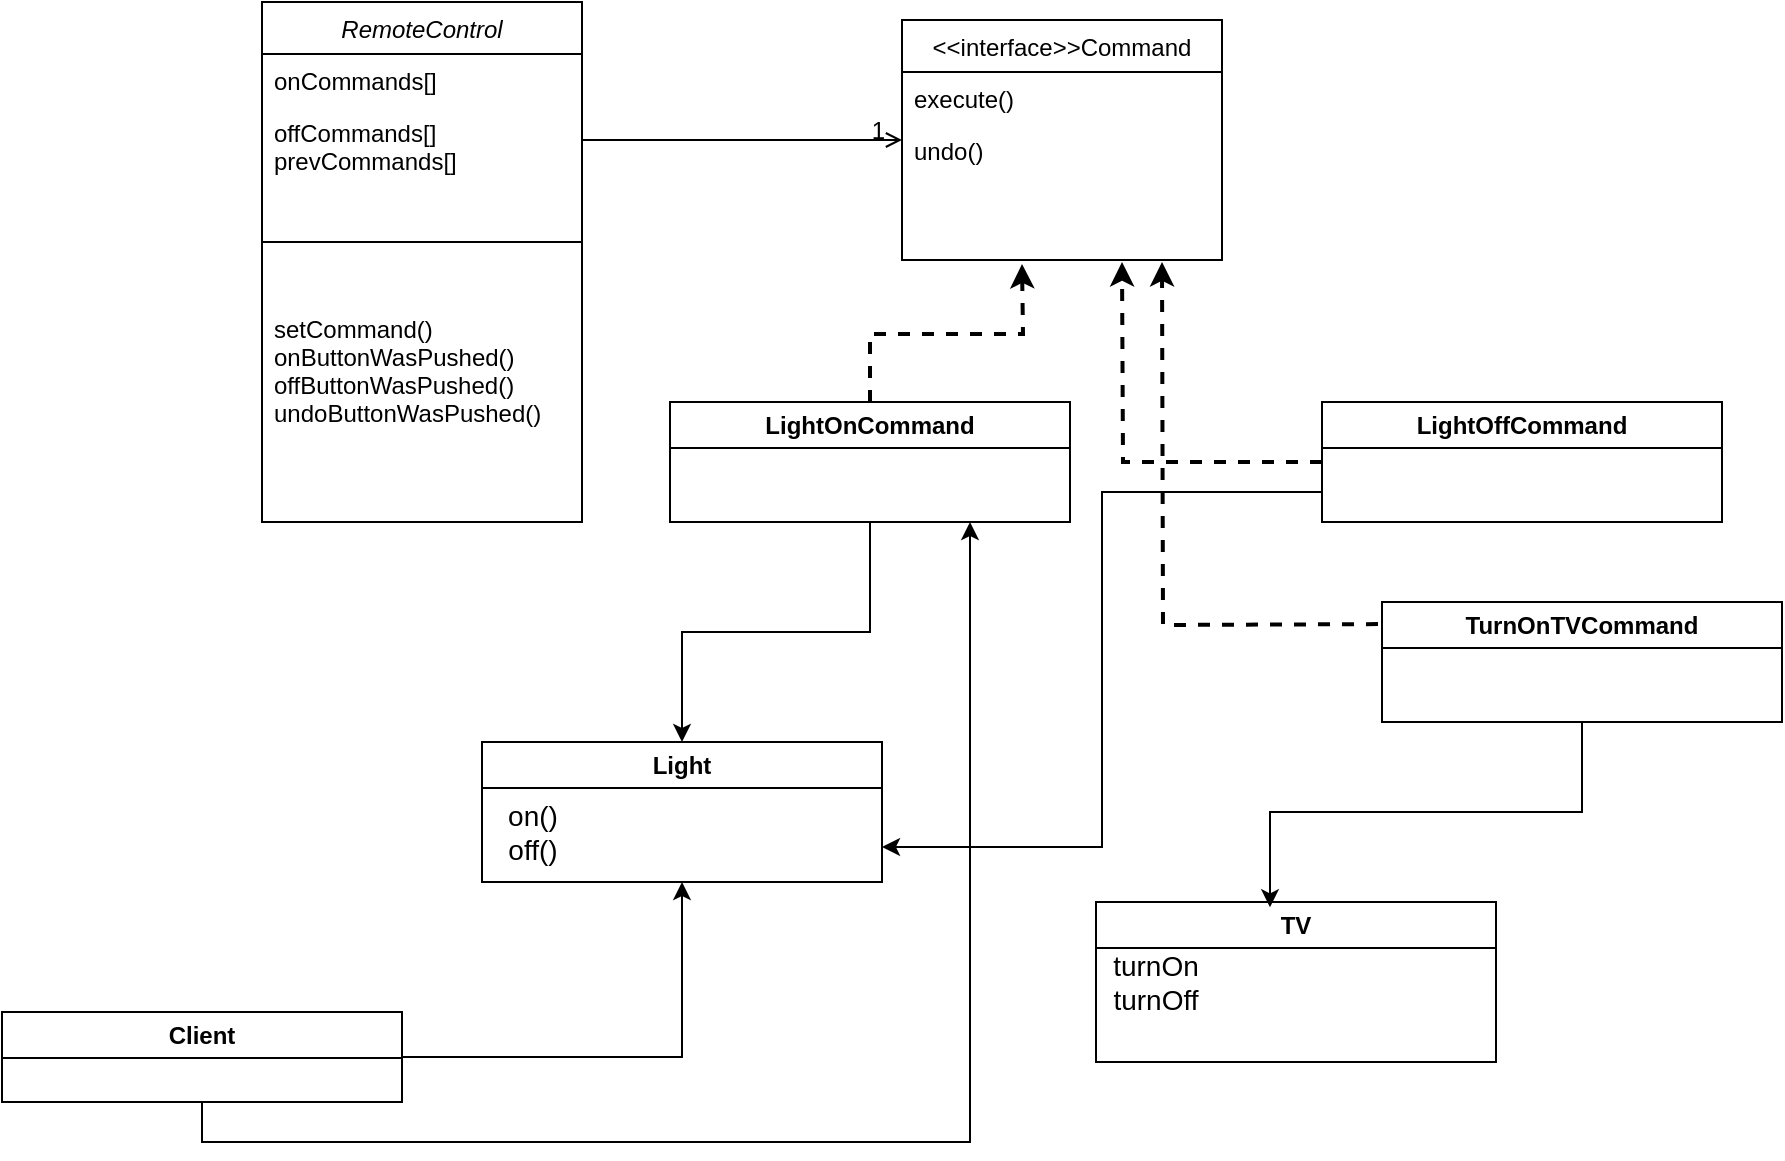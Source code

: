 <mxfile version="24.7.17">
  <diagram id="C5RBs43oDa-KdzZeNtuy" name="Page-1">
    <mxGraphModel dx="1050" dy="630" grid="1" gridSize="10" guides="1" tooltips="1" connect="1" arrows="1" fold="1" page="1" pageScale="1" pageWidth="827" pageHeight="1169" math="0" shadow="0">
      <root>
        <mxCell id="WIyWlLk6GJQsqaUBKTNV-0" />
        <mxCell id="WIyWlLk6GJQsqaUBKTNV-1" parent="WIyWlLk6GJQsqaUBKTNV-0" />
        <mxCell id="zkfFHV4jXpPFQw0GAbJ--0" value="RemoteControl" style="swimlane;fontStyle=2;align=center;verticalAlign=top;childLayout=stackLayout;horizontal=1;startSize=26;horizontalStack=0;resizeParent=1;resizeLast=0;collapsible=1;marginBottom=0;rounded=0;shadow=0;strokeWidth=1;" parent="WIyWlLk6GJQsqaUBKTNV-1" vertex="1">
          <mxGeometry x="210" y="80" width="160" height="260" as="geometry">
            <mxRectangle x="230" y="140" width="160" height="26" as="alternateBounds" />
          </mxGeometry>
        </mxCell>
        <mxCell id="zkfFHV4jXpPFQw0GAbJ--1" value="onCommands[]" style="text;align=left;verticalAlign=top;spacingLeft=4;spacingRight=4;overflow=hidden;rotatable=0;points=[[0,0.5],[1,0.5]];portConstraint=eastwest;" parent="zkfFHV4jXpPFQw0GAbJ--0" vertex="1">
          <mxGeometry y="26" width="160" height="26" as="geometry" />
        </mxCell>
        <mxCell id="zkfFHV4jXpPFQw0GAbJ--2" value="offCommands[]&#xa;prevCommands[]" style="text;align=left;verticalAlign=top;spacingLeft=4;spacingRight=4;overflow=hidden;rotatable=0;points=[[0,0.5],[1,0.5]];portConstraint=eastwest;rounded=0;shadow=0;html=0;" parent="zkfFHV4jXpPFQw0GAbJ--0" vertex="1">
          <mxGeometry y="52" width="160" height="38" as="geometry" />
        </mxCell>
        <mxCell id="zkfFHV4jXpPFQw0GAbJ--4" value="" style="line;html=1;strokeWidth=1;align=left;verticalAlign=middle;spacingTop=-1;spacingLeft=3;spacingRight=3;rotatable=0;labelPosition=right;points=[];portConstraint=eastwest;" parent="zkfFHV4jXpPFQw0GAbJ--0" vertex="1">
          <mxGeometry y="90" width="160" height="60" as="geometry" />
        </mxCell>
        <mxCell id="zkfFHV4jXpPFQw0GAbJ--5" value="setCommand()&#xa;onButtonWasPushed()&#xa;offButtonWasPushed()&#xa;undoButtonWasPushed()" style="text;align=left;verticalAlign=top;spacingLeft=4;spacingRight=4;overflow=hidden;rotatable=0;points=[[0,0.5],[1,0.5]];portConstraint=eastwest;" parent="zkfFHV4jXpPFQw0GAbJ--0" vertex="1">
          <mxGeometry y="150" width="160" height="110" as="geometry" />
        </mxCell>
        <mxCell id="zkfFHV4jXpPFQw0GAbJ--17" value="&lt;&lt;interface&gt;&gt;Command" style="swimlane;fontStyle=0;align=center;verticalAlign=top;childLayout=stackLayout;horizontal=1;startSize=26;horizontalStack=0;resizeParent=1;resizeLast=0;collapsible=1;marginBottom=0;rounded=0;shadow=0;strokeWidth=1;" parent="WIyWlLk6GJQsqaUBKTNV-1" vertex="1">
          <mxGeometry x="530" y="89" width="160" height="120" as="geometry">
            <mxRectangle x="550" y="140" width="160" height="26" as="alternateBounds" />
          </mxGeometry>
        </mxCell>
        <mxCell id="zkfFHV4jXpPFQw0GAbJ--24" value="execute()" style="text;align=left;verticalAlign=top;spacingLeft=4;spacingRight=4;overflow=hidden;rotatable=0;points=[[0,0.5],[1,0.5]];portConstraint=eastwest;" parent="zkfFHV4jXpPFQw0GAbJ--17" vertex="1">
          <mxGeometry y="26" width="160" height="26" as="geometry" />
        </mxCell>
        <mxCell id="zkfFHV4jXpPFQw0GAbJ--25" value="undo()" style="text;align=left;verticalAlign=top;spacingLeft=4;spacingRight=4;overflow=hidden;rotatable=0;points=[[0,0.5],[1,0.5]];portConstraint=eastwest;" parent="zkfFHV4jXpPFQw0GAbJ--17" vertex="1">
          <mxGeometry y="52" width="160" height="26" as="geometry" />
        </mxCell>
        <mxCell id="zkfFHV4jXpPFQw0GAbJ--26" value="" style="endArrow=open;shadow=0;strokeWidth=1;rounded=0;curved=0;endFill=1;edgeStyle=elbowEdgeStyle;elbow=vertical;" parent="WIyWlLk6GJQsqaUBKTNV-1" source="zkfFHV4jXpPFQw0GAbJ--0" target="zkfFHV4jXpPFQw0GAbJ--17" edge="1">
          <mxGeometry x="0.5" y="41" relative="1" as="geometry">
            <mxPoint x="380" y="192" as="sourcePoint" />
            <mxPoint x="540" y="192" as="targetPoint" />
            <mxPoint x="-40" y="32" as="offset" />
          </mxGeometry>
        </mxCell>
        <mxCell id="zkfFHV4jXpPFQw0GAbJ--28" value="1" style="resizable=0;align=right;verticalAlign=bottom;labelBackgroundColor=none;fontSize=12;" parent="zkfFHV4jXpPFQw0GAbJ--26" connectable="0" vertex="1">
          <mxGeometry x="1" relative="1" as="geometry">
            <mxPoint x="-7" y="4" as="offset" />
          </mxGeometry>
        </mxCell>
        <mxCell id="RHlcSChiQg4iTJM0C4PK-6" style="edgeStyle=orthogonalEdgeStyle;rounded=0;orthogonalLoop=1;jettySize=auto;html=1;dashed=1;strokeWidth=2;exitX=0.5;exitY=0;exitDx=0;exitDy=0;" parent="WIyWlLk6GJQsqaUBKTNV-1" source="RHlcSChiQg4iTJM0C4PK-1" edge="1">
          <mxGeometry relative="1" as="geometry">
            <mxPoint x="590" y="211" as="targetPoint" />
            <mxPoint x="600" y="331" as="sourcePoint" />
          </mxGeometry>
        </mxCell>
        <mxCell id="RHlcSChiQg4iTJM0C4PK-11" style="edgeStyle=orthogonalEdgeStyle;rounded=0;orthogonalLoop=1;jettySize=auto;html=1;exitX=0.5;exitY=1;exitDx=0;exitDy=0;entryX=0.5;entryY=0;entryDx=0;entryDy=0;" parent="WIyWlLk6GJQsqaUBKTNV-1" source="RHlcSChiQg4iTJM0C4PK-1" target="RHlcSChiQg4iTJM0C4PK-9" edge="1">
          <mxGeometry relative="1" as="geometry" />
        </mxCell>
        <mxCell id="RHlcSChiQg4iTJM0C4PK-1" value="LightOnCommand" style="swimlane;whiteSpace=wrap;html=1;" parent="WIyWlLk6GJQsqaUBKTNV-1" vertex="1">
          <mxGeometry x="414" y="280" width="200" height="60" as="geometry" />
        </mxCell>
        <mxCell id="RHlcSChiQg4iTJM0C4PK-4" style="edgeStyle=orthogonalEdgeStyle;rounded=0;orthogonalLoop=1;jettySize=auto;html=1;strokeColor=none;" parent="WIyWlLk6GJQsqaUBKTNV-1" source="RHlcSChiQg4iTJM0C4PK-3" edge="1">
          <mxGeometry relative="1" as="geometry">
            <mxPoint x="620" y="210" as="targetPoint" />
          </mxGeometry>
        </mxCell>
        <mxCell id="RHlcSChiQg4iTJM0C4PK-5" style="edgeStyle=orthogonalEdgeStyle;rounded=0;orthogonalLoop=1;jettySize=auto;html=1;strokeColor=default;dashed=1;strokeWidth=2;" parent="WIyWlLk6GJQsqaUBKTNV-1" source="RHlcSChiQg4iTJM0C4PK-3" edge="1">
          <mxGeometry relative="1" as="geometry">
            <mxPoint x="640" y="210" as="targetPoint" />
          </mxGeometry>
        </mxCell>
        <mxCell id="RHlcSChiQg4iTJM0C4PK-3" value="LightOffCommand" style="swimlane;whiteSpace=wrap;html=1;" parent="WIyWlLk6GJQsqaUBKTNV-1" vertex="1">
          <mxGeometry x="740" y="280" width="200" height="60" as="geometry" />
        </mxCell>
        <mxCell id="RHlcSChiQg4iTJM0C4PK-8" style="edgeStyle=orthogonalEdgeStyle;rounded=0;orthogonalLoop=1;jettySize=auto;html=1;dashed=1;strokeWidth=2;" parent="WIyWlLk6GJQsqaUBKTNV-1" edge="1">
          <mxGeometry relative="1" as="geometry">
            <mxPoint x="780" y="391" as="sourcePoint" />
            <mxPoint x="660" y="210" as="targetPoint" />
          </mxGeometry>
        </mxCell>
        <mxCell id="RHlcSChiQg4iTJM0C4PK-12" style="edgeStyle=orthogonalEdgeStyle;rounded=0;orthogonalLoop=1;jettySize=auto;html=1;entryX=1;entryY=0.75;entryDx=0;entryDy=0;exitX=0;exitY=0.75;exitDx=0;exitDy=0;" parent="WIyWlLk6GJQsqaUBKTNV-1" source="RHlcSChiQg4iTJM0C4PK-3" target="RHlcSChiQg4iTJM0C4PK-9" edge="1">
          <mxGeometry relative="1" as="geometry" />
        </mxCell>
        <mxCell id="RHlcSChiQg4iTJM0C4PK-7" value="TurnOnTVCommand" style="swimlane;whiteSpace=wrap;html=1;" parent="WIyWlLk6GJQsqaUBKTNV-1" vertex="1">
          <mxGeometry x="770" y="380" width="200" height="60" as="geometry" />
        </mxCell>
        <mxCell id="RHlcSChiQg4iTJM0C4PK-9" value="Light" style="swimlane;whiteSpace=wrap;html=1;" parent="WIyWlLk6GJQsqaUBKTNV-1" vertex="1">
          <mxGeometry x="320" y="450" width="200" height="70" as="geometry" />
        </mxCell>
        <mxCell id="RHlcSChiQg4iTJM0C4PK-10" value="&lt;font style=&quot;font-size: 14px;&quot;&gt;on()&lt;/font&gt;&lt;div style=&quot;font-size: 14px;&quot;&gt;&lt;font style=&quot;font-size: 14px;&quot;&gt;off()&lt;/font&gt;&lt;/div&gt;" style="text;html=1;align=center;verticalAlign=middle;resizable=0;points=[];autosize=1;strokeColor=none;fillColor=none;" parent="RHlcSChiQg4iTJM0C4PK-9" vertex="1">
          <mxGeometry y="20" width="50" height="50" as="geometry" />
        </mxCell>
        <mxCell id="RHlcSChiQg4iTJM0C4PK-13" value="TV" style="swimlane;whiteSpace=wrap;html=1;" parent="WIyWlLk6GJQsqaUBKTNV-1" vertex="1">
          <mxGeometry x="627" y="530" width="200" height="80" as="geometry" />
        </mxCell>
        <mxCell id="RHlcSChiQg4iTJM0C4PK-14" value="&lt;font style=&quot;font-size: 14px;&quot;&gt;turnOn&lt;/font&gt;&lt;div style=&quot;font-size: 14px;&quot;&gt;&lt;font style=&quot;font-size: 14px;&quot;&gt;turnOff&lt;/font&gt;&lt;/div&gt;" style="text;html=1;align=center;verticalAlign=middle;whiteSpace=wrap;rounded=0;" parent="RHlcSChiQg4iTJM0C4PK-13" vertex="1">
          <mxGeometry y="25" width="60" height="30" as="geometry" />
        </mxCell>
        <mxCell id="RHlcSChiQg4iTJM0C4PK-15" style="edgeStyle=orthogonalEdgeStyle;rounded=0;orthogonalLoop=1;jettySize=auto;html=1;exitX=0.5;exitY=1;exitDx=0;exitDy=0;entryX=0.435;entryY=0.033;entryDx=0;entryDy=0;entryPerimeter=0;" parent="WIyWlLk6GJQsqaUBKTNV-1" source="RHlcSChiQg4iTJM0C4PK-7" target="RHlcSChiQg4iTJM0C4PK-13" edge="1">
          <mxGeometry relative="1" as="geometry" />
        </mxCell>
        <mxCell id="6yjgGiSvmWUK3e6mdcfo-1" style="edgeStyle=orthogonalEdgeStyle;rounded=0;orthogonalLoop=1;jettySize=auto;html=1;entryX=0.5;entryY=1;entryDx=0;entryDy=0;" edge="1" parent="WIyWlLk6GJQsqaUBKTNV-1" source="6yjgGiSvmWUK3e6mdcfo-0" target="RHlcSChiQg4iTJM0C4PK-9">
          <mxGeometry relative="1" as="geometry" />
        </mxCell>
        <mxCell id="6yjgGiSvmWUK3e6mdcfo-2" style="edgeStyle=orthogonalEdgeStyle;rounded=0;orthogonalLoop=1;jettySize=auto;html=1;exitX=0.5;exitY=1;exitDx=0;exitDy=0;entryX=0.75;entryY=1;entryDx=0;entryDy=0;" edge="1" parent="WIyWlLk6GJQsqaUBKTNV-1" source="6yjgGiSvmWUK3e6mdcfo-0" target="RHlcSChiQg4iTJM0C4PK-1">
          <mxGeometry relative="1" as="geometry" />
        </mxCell>
        <mxCell id="6yjgGiSvmWUK3e6mdcfo-0" value="Client" style="swimlane;whiteSpace=wrap;html=1;" vertex="1" parent="WIyWlLk6GJQsqaUBKTNV-1">
          <mxGeometry x="80" y="585" width="200" height="45" as="geometry" />
        </mxCell>
      </root>
    </mxGraphModel>
  </diagram>
</mxfile>
